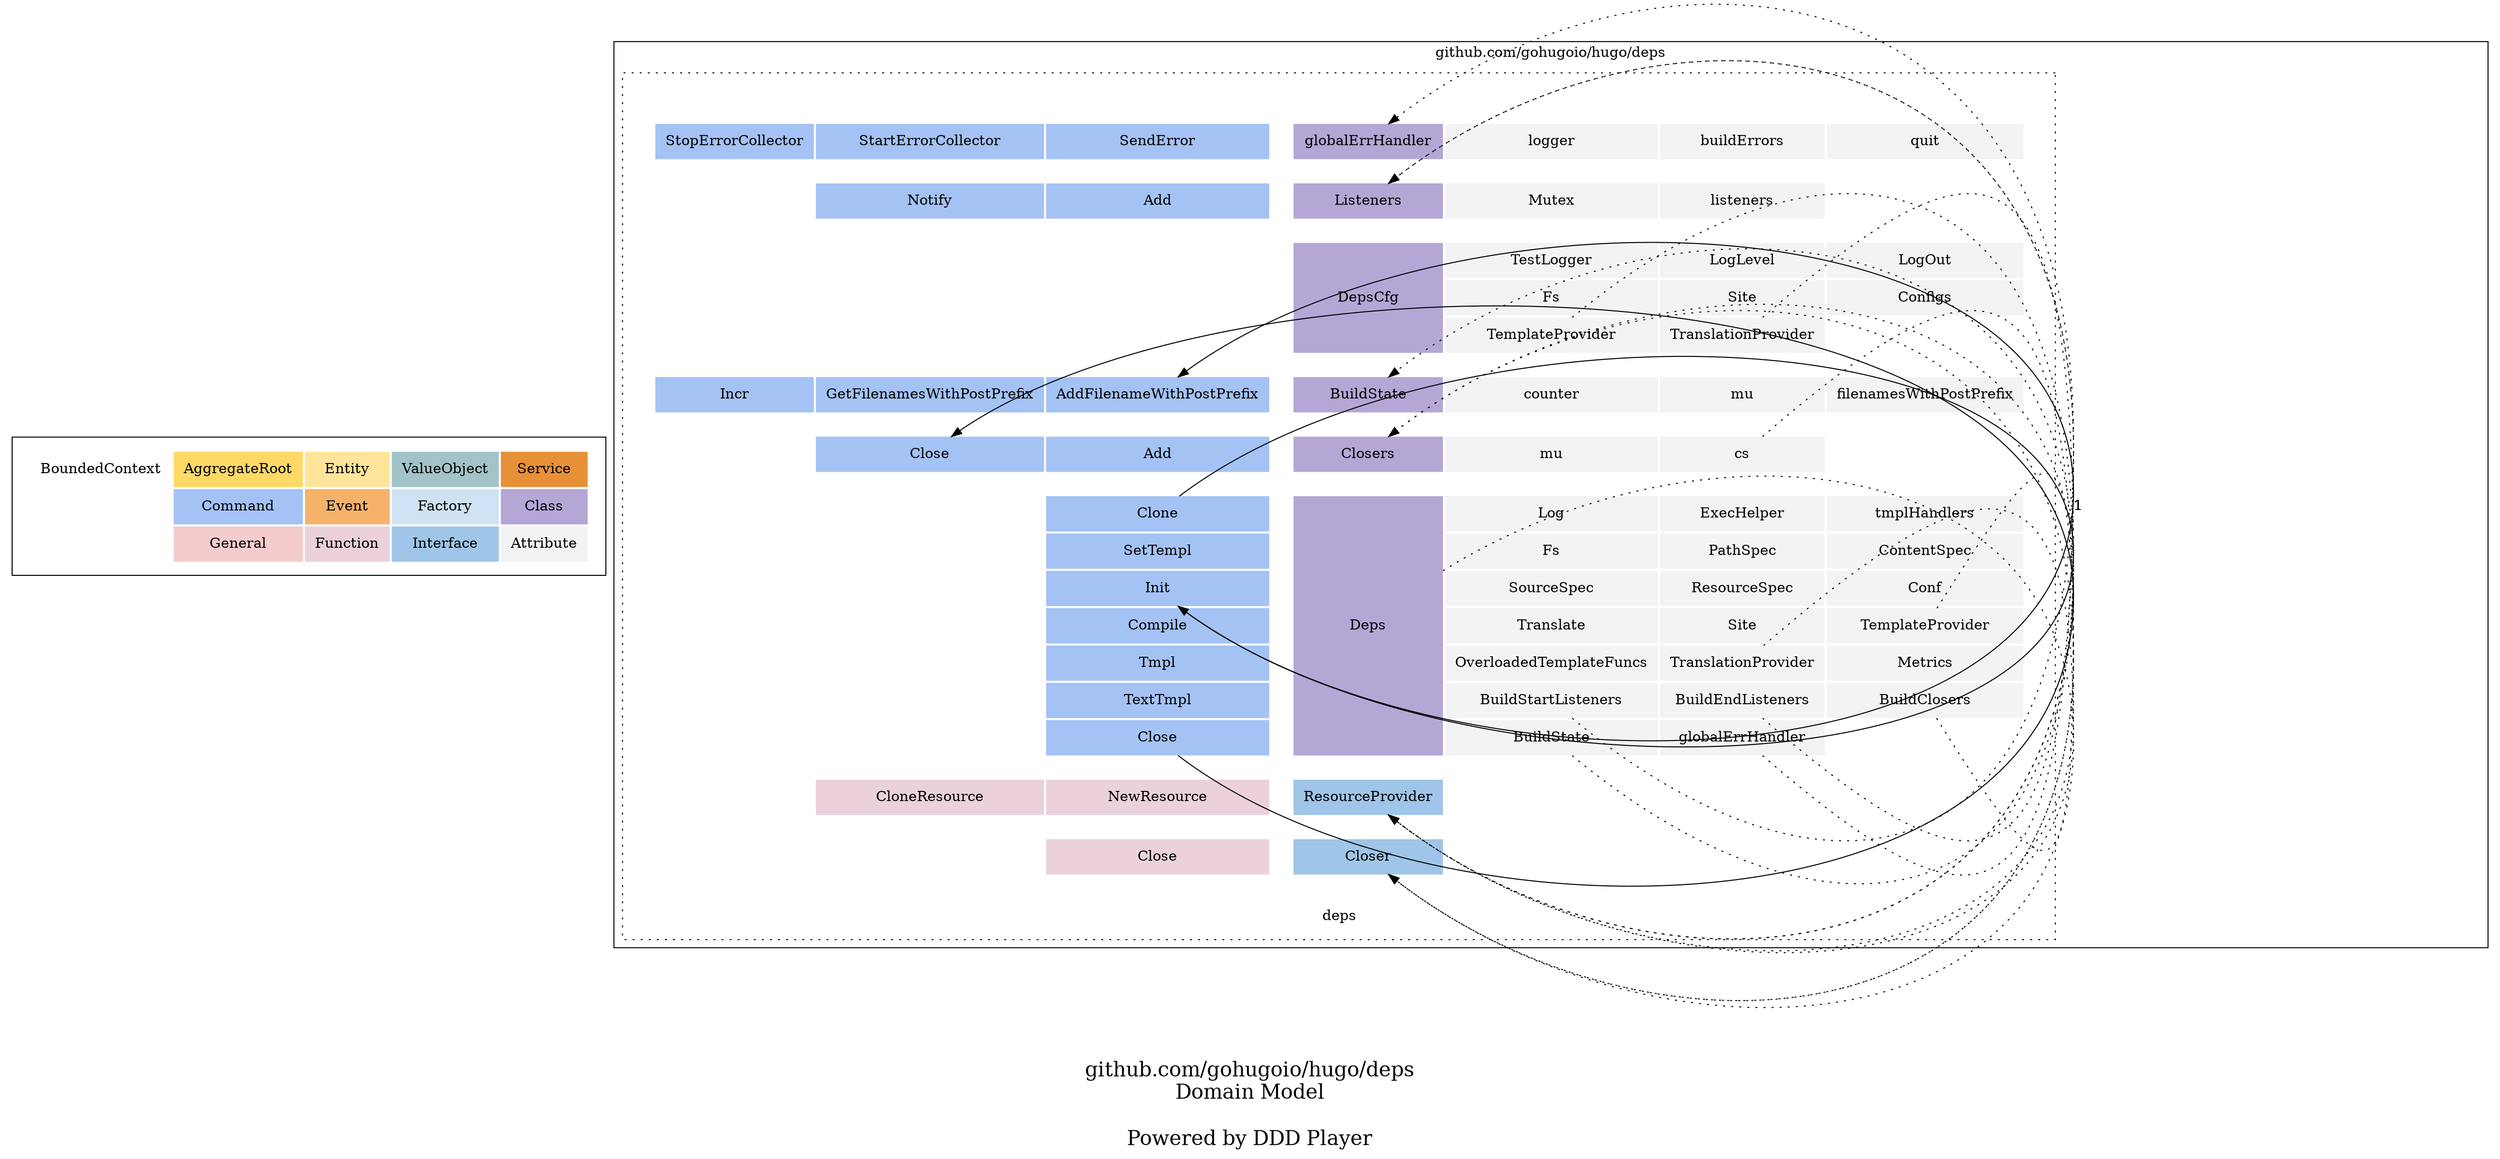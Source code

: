 digraph {
	node [style=dotted shape=rect]

    subgraph cluster_ddd_concept{
		node [color=white]

        ddd_concept [label=<
        <table border="0" cellpadding="10">
		<tr>
			<td bgcolor="#ffffff00" rowspan="1" colspan="1">BoundedContext</td>
			<td bgcolor="#ffd966ff" rowspan="1" colspan="1">AggregateRoot</td>
			<td bgcolor="#ffe599ff" rowspan="1" colspan="1">Entity</td>
			<td bgcolor="#a2c4c9ff" rowspan="1" colspan="1">ValueObject</td>
			<td bgcolor="#e69138ff" rowspan="1" colspan="1">Service</td>
		</tr>
		<tr>
			<td bgcolor="white" rowspan="1" colspan="1"></td>
			<td bgcolor="#a4c2f4ff" rowspan="1" colspan="1">Command</td>
			<td bgcolor="#f6b26bff" rowspan="1" colspan="1">Event</td>
			<td bgcolor="#cfe2f3ff" rowspan="1" colspan="1">Factory</td>
			<td bgcolor="#b4a7d6ff" rowspan="1" colspan="1">Class</td>
			
		</tr>
		<tr>
			<td bgcolor="white" rowspan="1" colspan="1"></td>
			<td bgcolor="#f4ccccff" rowspan="1" colspan="1">General</td>
			<td bgcolor="#ead1dcff" rowspan="1" colspan="1">Function</td>
			<td bgcolor="#9fc5e8ff" rowspan="1" colspan="1">Interface</td>
			<td bgcolor="#f3f3f3ff" rowspan="1" colspan="1">Attribute</td>
		</tr>
        </table>
        > ]
	}

    
		subgraph cluster_ddK2vLR {
	
		
    	ddK2vLR [label=<
        <table border="0" cellpadding="10">
			
				<tr>
		
			<td port="first_blank_row" bgcolor="white" rowspan="1" colspan="1"></td>
	</tr>
				<tr>
		
			<td port="" bgcolor="white" rowspan="1" colspan="1"></td>
	</tr>
				<tr>
		
			<td port="" bgcolor="white" rowspan="1" colspan="1"></td>
			<td port="depMq3E" bgcolor="#a4c2f4ff" rowspan="1" colspan="1">StopErrorCollector</td>
			<td port="debsu7S" bgcolor="#a4c2f4ff" rowspan="1" colspan="1">StartErrorCollector</td>
			<td port="dcjBYdj" bgcolor="#a4c2f4ff" rowspan="1" colspan="1">SendError</td>
			<td port="" bgcolor="white" rowspan="1" colspan="1"></td>
			<td port="dbyIXwu" bgcolor="#b4a7d6ff" rowspan="1" colspan="1">globalErrHandler</td>
			<td port="detfRgP" bgcolor="#f3f3f3ff" rowspan="1" colspan="1">logger</td>
			<td port="doz2m0" bgcolor="#f3f3f3ff" rowspan="1" colspan="1">buildErrors</td>
			<td port="dbPwQ4s" bgcolor="#f3f3f3ff" rowspan="1" colspan="1">quit</td>
			<td port="" bgcolor="white" rowspan="1" colspan="1"></td>
	</tr>
				<tr>
		
			<td port="" bgcolor="white" rowspan="1" colspan="1"></td>
	</tr>
				<tr>
		
			<td port="" bgcolor="white" rowspan="1" colspan="1"></td>
			<td port="" bgcolor="white" rowspan="1" colspan="1"></td>
			<td port="dbfAoIj" bgcolor="#a4c2f4ff" rowspan="1" colspan="1">Notify</td>
			<td port="dyD0KF" bgcolor="#a4c2f4ff" rowspan="1" colspan="1">Add</td>
			<td port="" bgcolor="white" rowspan="1" colspan="1"></td>
			<td port="ddg5xQt" bgcolor="#b4a7d6ff" rowspan="1" colspan="1">Listeners</td>
			<td port="dcALj4t" bgcolor="#f3f3f3ff" rowspan="1" colspan="1">Mutex</td>
			<td port="dej3hib" bgcolor="#f3f3f3ff" rowspan="1" colspan="1">listeners</td>
			<td port="" bgcolor="white" rowspan="1" colspan="1"></td>
			<td port="" bgcolor="white" rowspan="1" colspan="1"></td>
	</tr>
				<tr>
		
			<td port="" bgcolor="white" rowspan="1" colspan="1"></td>
	</tr>
				<tr>
		
			<td port="" bgcolor="white" rowspan="1" colspan="1"></td>
			<td port="" bgcolor="white" rowspan="1" colspan="1"></td>
			<td port="" bgcolor="white" rowspan="1" colspan="1"></td>
			<td port="" bgcolor="white" rowspan="1" colspan="1"></td>
			<td port="" bgcolor="white" rowspan="1" colspan="1"></td>
			<td port="dcc7qMY" bgcolor="#b4a7d6ff" rowspan="3" colspan="1">DepsCfg</td>
			<td port="db5d5v1" bgcolor="#f3f3f3ff" rowspan="1" colspan="1">TestLogger</td>
			<td port="dJpw0R" bgcolor="#f3f3f3ff" rowspan="1" colspan="1">LogLevel</td>
			<td port="dcf8IsH" bgcolor="#f3f3f3ff" rowspan="1" colspan="1">LogOut</td>
			<td port="" bgcolor="white" rowspan="1" colspan="1"></td>
	</tr>
				<tr>
		
			<td port="" bgcolor="white" rowspan="1" colspan="1"></td>
			<td port="" bgcolor="white" rowspan="1" colspan="1"></td>
			<td port="" bgcolor="white" rowspan="1" colspan="1"></td>
			<td port="" bgcolor="white" rowspan="1" colspan="1"></td>
			<td port="" bgcolor="white" rowspan="1" colspan="1"></td>
			<td port="dce7zPQ" bgcolor="#f3f3f3ff" rowspan="1" colspan="1">Fs</td>
			<td port="dt4nbg" bgcolor="#f3f3f3ff" rowspan="1" colspan="1">Site</td>
			<td port="ddsOwGE" bgcolor="#f3f3f3ff" rowspan="1" colspan="1">Configs</td>
			<td port="" bgcolor="white" rowspan="1" colspan="1"></td>
	</tr>
				<tr>
		
			<td port="" bgcolor="white" rowspan="1" colspan="1"></td>
			<td port="" bgcolor="white" rowspan="1" colspan="1"></td>
			<td port="" bgcolor="white" rowspan="1" colspan="1"></td>
			<td port="" bgcolor="white" rowspan="1" colspan="1"></td>
			<td port="" bgcolor="white" rowspan="1" colspan="1"></td>
			<td port="dzLLQq" bgcolor="#f3f3f3ff" rowspan="1" colspan="1">TemplateProvider</td>
			<td port="ddJsQsB" bgcolor="#f3f3f3ff" rowspan="1" colspan="1">TranslationProvider</td>
			<td port="" bgcolor="white" rowspan="1" colspan="1"></td>
			<td port="" bgcolor="white" rowspan="1" colspan="1"></td>
	</tr>
				<tr>
		
			<td port="" bgcolor="white" rowspan="1" colspan="1"></td>
	</tr>
				<tr>
		
			<td port="" bgcolor="white" rowspan="1" colspan="1"></td>
			<td port="dTC4Qk" bgcolor="#a4c2f4ff" rowspan="1" colspan="1">Incr</td>
			<td port="ddKB5AC" bgcolor="#a4c2f4ff" rowspan="1" colspan="1">GetFilenamesWithPostPrefix</td>
			<td port="ddDrfjc" bgcolor="#a4c2f4ff" rowspan="1" colspan="1">AddFilenameWithPostPrefix</td>
			<td port="" bgcolor="white" rowspan="1" colspan="1"></td>
			<td port="dd5plfX" bgcolor="#b4a7d6ff" rowspan="1" colspan="1">BuildState</td>
			<td port="dAWamy" bgcolor="#f3f3f3ff" rowspan="1" colspan="1">counter</td>
			<td port="dcHXMpa" bgcolor="#f3f3f3ff" rowspan="1" colspan="1">mu</td>
			<td port="dcsi4zs" bgcolor="#f3f3f3ff" rowspan="1" colspan="1">filenamesWithPostPrefix</td>
			<td port="" bgcolor="white" rowspan="1" colspan="1"></td>
	</tr>
				<tr>
		
			<td port="" bgcolor="white" rowspan="1" colspan="1"></td>
	</tr>
				<tr>
		
			<td port="" bgcolor="white" rowspan="1" colspan="1"></td>
			<td port="" bgcolor="white" rowspan="1" colspan="1"></td>
			<td port="dde0smg" bgcolor="#a4c2f4ff" rowspan="1" colspan="1">Close</td>
			<td port="deh32rJ" bgcolor="#a4c2f4ff" rowspan="1" colspan="1">Add</td>
			<td port="" bgcolor="white" rowspan="1" colspan="1"></td>
			<td port="db185jV" bgcolor="#b4a7d6ff" rowspan="1" colspan="1">Closers</td>
			<td port="dcazYZw" bgcolor="#f3f3f3ff" rowspan="1" colspan="1">mu</td>
			<td port="dcqvc68" bgcolor="#f3f3f3ff" rowspan="1" colspan="1">cs</td>
			<td port="" bgcolor="white" rowspan="1" colspan="1"></td>
			<td port="" bgcolor="white" rowspan="1" colspan="1"></td>
	</tr>
				<tr>
		
			<td port="" bgcolor="white" rowspan="1" colspan="1"></td>
	</tr>
				<tr>
		
			<td port="" bgcolor="white" rowspan="1" colspan="1"></td>
			<td port="" bgcolor="white" rowspan="1" colspan="1"></td>
			<td port="" bgcolor="white" rowspan="1" colspan="1"></td>
			<td port="dD9MUw" bgcolor="#a4c2f4ff" rowspan="1" colspan="1">Clone</td>
			<td port="" bgcolor="white" rowspan="1" colspan="1"></td>
			<td port="deaWigC" bgcolor="#b4a7d6ff" rowspan="7" colspan="1">Deps</td>
			<td port="dcM9snt" bgcolor="#f3f3f3ff" rowspan="1" colspan="1">Log</td>
			<td port="desgVpU" bgcolor="#f3f3f3ff" rowspan="1" colspan="1">ExecHelper</td>
			<td port="dbZ5R6N" bgcolor="#f3f3f3ff" rowspan="1" colspan="1">tmplHandlers</td>
			<td port="" bgcolor="white" rowspan="1" colspan="1"></td>
	</tr>
				<tr>
		
			<td port="" bgcolor="white" rowspan="1" colspan="1"></td>
			<td port="" bgcolor="white" rowspan="1" colspan="1"></td>
			<td port="" bgcolor="white" rowspan="1" colspan="1"></td>
			<td port="ddxlmsp" bgcolor="#a4c2f4ff" rowspan="1" colspan="1">SetTempl</td>
			<td port="" bgcolor="white" rowspan="1" colspan="1"></td>
			<td port="dcWxQ1q" bgcolor="#f3f3f3ff" rowspan="1" colspan="1">Fs</td>
			<td port="dcWFQ8b" bgcolor="#f3f3f3ff" rowspan="1" colspan="1">PathSpec</td>
			<td port="ddJ8QhZ" bgcolor="#f3f3f3ff" rowspan="1" colspan="1">ContentSpec</td>
			<td port="" bgcolor="white" rowspan="1" colspan="1"></td>
	</tr>
				<tr>
		
			<td port="" bgcolor="white" rowspan="1" colspan="1"></td>
			<td port="" bgcolor="white" rowspan="1" colspan="1"></td>
			<td port="" bgcolor="white" rowspan="1" colspan="1"></td>
			<td port="dcLILaN" bgcolor="#a4c2f4ff" rowspan="1" colspan="1">Init</td>
			<td port="" bgcolor="white" rowspan="1" colspan="1"></td>
			<td port="ddLumOl" bgcolor="#f3f3f3ff" rowspan="1" colspan="1">SourceSpec</td>
			<td port="dcjHxQg" bgcolor="#f3f3f3ff" rowspan="1" colspan="1">ResourceSpec</td>
			<td port="dcyQL2x" bgcolor="#f3f3f3ff" rowspan="1" colspan="1">Conf</td>
			<td port="" bgcolor="white" rowspan="1" colspan="1"></td>
	</tr>
				<tr>
		
			<td port="" bgcolor="white" rowspan="1" colspan="1"></td>
			<td port="" bgcolor="white" rowspan="1" colspan="1"></td>
			<td port="" bgcolor="white" rowspan="1" colspan="1"></td>
			<td port="dbCmv0A" bgcolor="#a4c2f4ff" rowspan="1" colspan="1">Compile</td>
			<td port="" bgcolor="white" rowspan="1" colspan="1"></td>
			<td port="db95E7t" bgcolor="#f3f3f3ff" rowspan="1" colspan="1">Translate</td>
			<td port="dbl3fRa" bgcolor="#f3f3f3ff" rowspan="1" colspan="1">Site</td>
			<td port="dbpUBcQ" bgcolor="#f3f3f3ff" rowspan="1" colspan="1">TemplateProvider</td>
			<td port="" bgcolor="white" rowspan="1" colspan="1"></td>
	</tr>
				<tr>
		
			<td port="" bgcolor="white" rowspan="1" colspan="1"></td>
			<td port="" bgcolor="white" rowspan="1" colspan="1"></td>
			<td port="" bgcolor="white" rowspan="1" colspan="1"></td>
			<td port="dRdVw2" bgcolor="#a4c2f4ff" rowspan="1" colspan="1">Tmpl</td>
			<td port="" bgcolor="white" rowspan="1" colspan="1"></td>
			<td port="dYTecB" bgcolor="#f3f3f3ff" rowspan="1" colspan="1">OverloadedTemplateFuncs</td>
			<td port="d4qI1Z" bgcolor="#f3f3f3ff" rowspan="1" colspan="1">TranslationProvider</td>
			<td port="dbw6Tq" bgcolor="#f3f3f3ff" rowspan="1" colspan="1">Metrics</td>
			<td port="" bgcolor="white" rowspan="1" colspan="1"></td>
	</tr>
				<tr>
		
			<td port="" bgcolor="white" rowspan="1" colspan="1"></td>
			<td port="" bgcolor="white" rowspan="1" colspan="1"></td>
			<td port="" bgcolor="white" rowspan="1" colspan="1"></td>
			<td port="dbdcrPl" bgcolor="#a4c2f4ff" rowspan="1" colspan="1">TextTmpl</td>
			<td port="" bgcolor="white" rowspan="1" colspan="1"></td>
			<td port="dMlo4Q" bgcolor="#f3f3f3ff" rowspan="1" colspan="1">BuildStartListeners</td>
			<td port="dbDo5VJ" bgcolor="#f3f3f3ff" rowspan="1" colspan="1">BuildEndListeners</td>
			<td port="deEonq6" bgcolor="#f3f3f3ff" rowspan="1" colspan="1">BuildClosers</td>
			<td port="" bgcolor="white" rowspan="1" colspan="1"></td>
	</tr>
				<tr>
		
			<td port="" bgcolor="white" rowspan="1" colspan="1"></td>
			<td port="" bgcolor="white" rowspan="1" colspan="1"></td>
			<td port="" bgcolor="white" rowspan="1" colspan="1"></td>
			<td port="deFItuN" bgcolor="#a4c2f4ff" rowspan="1" colspan="1">Close</td>
			<td port="" bgcolor="white" rowspan="1" colspan="1"></td>
			<td port="dcCvgZc" bgcolor="#f3f3f3ff" rowspan="1" colspan="1">BuildState</td>
			<td port="dczxFa7" bgcolor="#f3f3f3ff" rowspan="1" colspan="1">globalErrHandler</td>
			<td port="" bgcolor="white" rowspan="1" colspan="1"></td>
			<td port="" bgcolor="white" rowspan="1" colspan="1"></td>
	</tr>
				<tr>
		
			<td port="" bgcolor="white" rowspan="1" colspan="1"></td>
	</tr>
				<tr>
		
			<td port="" bgcolor="white" rowspan="1" colspan="1"></td>
			<td port="" bgcolor="white" rowspan="1" colspan="1"></td>
			<td port="dbxhR2r" bgcolor="#ead1dcff" rowspan="1" colspan="1">CloneResource</td>
			<td port="dc6FnzG" bgcolor="#ead1dcff" rowspan="1" colspan="1">NewResource</td>
			<td port="" bgcolor="white" rowspan="1" colspan="1"></td>
			<td port="dbjtryh" bgcolor="#9fc5e8ff" rowspan="1" colspan="1">ResourceProvider</td>
			<td port="" bgcolor="white" rowspan="1" colspan="1"></td>
			<td port="" bgcolor="white" rowspan="1" colspan="1"></td>
			<td port="" bgcolor="white" rowspan="1" colspan="1"></td>
			<td port="" bgcolor="white" rowspan="1" colspan="1"></td>
	</tr>
				<tr>
		
			<td port="" bgcolor="white" rowspan="1" colspan="1"></td>
	</tr>
				<tr>
		
			<td port="" bgcolor="white" rowspan="1" colspan="1"></td>
			<td port="" bgcolor="white" rowspan="1" colspan="1"></td>
			<td port="" bgcolor="white" rowspan="1" colspan="1"></td>
			<td port="doq7V1" bgcolor="#ead1dcff" rowspan="1" colspan="1">Close</td>
			<td port="" bgcolor="white" rowspan="1" colspan="1"></td>
			<td port="dbY7eku" bgcolor="#9fc5e8ff" rowspan="1" colspan="1">Closer</td>
			<td port="" bgcolor="white" rowspan="1" colspan="1"></td>
			<td port="" bgcolor="white" rowspan="1" colspan="1"></td>
			<td port="" bgcolor="white" rowspan="1" colspan="1"></td>
			<td port="" bgcolor="white" rowspan="1" colspan="1"></td>
	</tr>
				<tr>
		
			<td port="" bgcolor="white" rowspan="1" colspan="1"></td>
	</tr>
				<tr>
		
			<td port="" bgcolor="white" rowspan="1" colspan="10">deps</td>
	</tr>
        </table>
        > ]
	

	label = "github.com/gohugoio/hugo/deps"

	
    }

	
		ddK2vLR:dbpUBcQ -> ddK2vLR:dbjtryh  [style=dotted arrowhead=normal label="1" tooltip="Deps.TemplateProvider -> ResourceProvider: \n\nFrom: deps.go (Line: 68, Column: 2) To: . (Line: -1, Column: 0)\n"]
		ddK2vLR:dD9MUw -> ddK2vLR:dcLILaN  [style=solid arrowhead=normal label="1" tooltip="Deps.Clone -> Deps.Init: \n\nFrom: deps.go (Line: 97, Column: 18) To: deps.go (Line: 108, Column: 16)\n"]
		ddK2vLR:deFItuN -> ddK2vLR:dde0smg  [style=solid arrowhead=normal label="1" tooltip="Deps.Close -> Closers.Close: \n\nFrom: deps.go (Line: 310, Column: 29) To: deps.go (Line: 393, Column: 20)\n"]
		ddK2vLR:dMlo4Q -> ddK2vLR:ddg5xQt  [style=dotted arrowhead=normal label="1" tooltip="Deps.BuildStartListeners -> Listeners: \n\nFrom: deps.go (Line: 77, Column: 2) To: . (Line: -1, Column: 0)\n"]
		ddK2vLR:deEonq6 -> ddK2vLR:db185jV  [style=dotted arrowhead=normal label="1" tooltip="Deps.BuildClosers -> Closers: \n\nFrom: deps.go (Line: 83, Column: 2) To: . (Line: -1, Column: 0)\n"]
		ddK2vLR:ddJsQsB -> ddK2vLR:dbjtryh  [style=dotted arrowhead=normal label="1" tooltip="DepsCfg.TranslationProvider -> ResourceProvider: \n\nFrom: deps.go (Line: 340, Column: 2) To: . (Line: -1, Column: 0)\n"]
		ddK2vLR:dcqvc68 -> ddK2vLR:dbY7eku  [style=dotted arrowhead=normal label="1" tooltip="Closers.cs -> Closer: \n\nFrom: deps.go (Line: 384, Column: 2) To: . (Line: -1, Column: 0)\n"]
		ddK2vLR:db185jV -> ddK2vLR:dbY7eku  [style=dotted arrowhead=normal label="1" tooltip="Closers -> Closer: \n\nFrom: deps.go (Line: 382, Column: 6) To: deps.go (Line: 378, Column: 6)\n"]
		ddK2vLR:dbDo5VJ -> ddK2vLR:ddg5xQt  [style=dotted arrowhead=normal label="1" tooltip="Deps.BuildEndListeners -> Listeners: \n\nFrom: deps.go (Line: 80, Column: 2) To: . (Line: -1, Column: 0)\n"]
		ddK2vLR:dcCvgZc -> ddK2vLR:dd5plfX  [style=dotted arrowhead=normal label="1" tooltip="Deps.BuildState -> BuildState: \n\nFrom: deps.go (Line: 86, Column: 2) To: . (Line: -1, Column: 0)\n"]
		ddK2vLR:dczxFa7 -> ddK2vLR:dbyIXwu  [style=dotted arrowhead=normal label="1" tooltip="Deps.globalErrHandler -> globalErrHandler: \n\nFrom: deps.go (Line: 88, Column: 2) To: . (Line: -1, Column: 0)\n"]
		ddK2vLR:deaWigC -> ddK2vLR:dbY7eku  [style=dotted arrowhead=normal label="1" tooltip="Deps -> Closer: \n\nFrom: deps.go (Line: 35, Column: 6) To: deps.go (Line: 378, Column: 6)\n"]
		ddK2vLR:dzLLQq -> ddK2vLR:dbjtryh  [style=dotted arrowhead=normal label="1" tooltip="DepsCfg.TemplateProvider -> ResourceProvider: \n\nFrom: deps.go (Line: 337, Column: 2) To: . (Line: -1, Column: 0)\n"]
		ddK2vLR:dcLILaN -> ddK2vLR:ddDrfjc  [style=solid arrowhead=normal label="1" tooltip="Deps.Init -> BuildState.AddFilenameWithPostPrefix: \n\nFrom: deps.go (Line: 157, Column: 42) To: deps.go (Line: 354, Column: 22)\n"]
		ddK2vLR:d4qI1Z -> ddK2vLR:dbjtryh  [style=dotted arrowhead=normal label="1" tooltip="Deps.TranslationProvider -> ResourceProvider: \n\nFrom: deps.go (Line: 72, Column: 2) To: . (Line: -1, Column: 0)\n"]

	label = "\n\ngithub.com/gohugoio/hugo/deps\nDomain Model\n\nPowered by DDD Player";
    fontsize=20;
}
